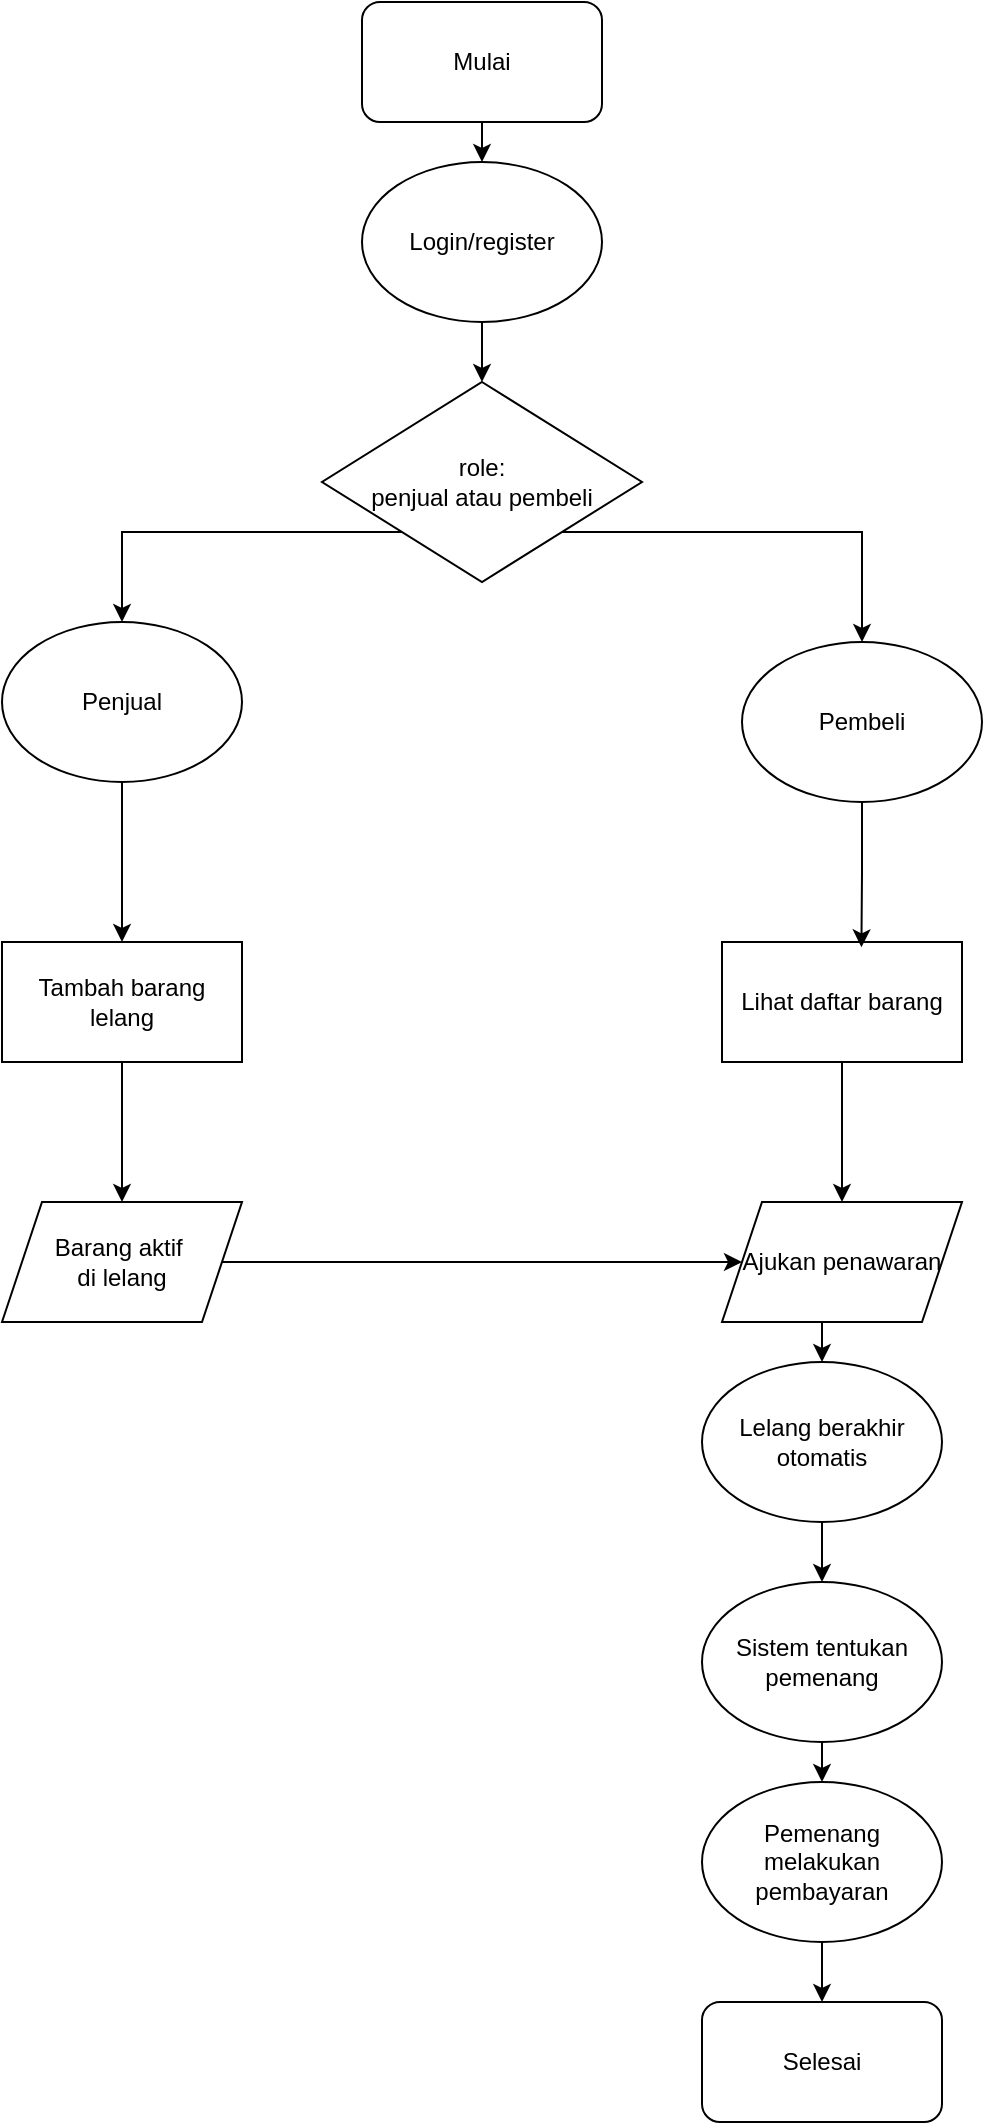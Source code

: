 <mxfile version="28.0.7">
  <diagram name="Page-1" id="JCh5sTHOnHjRY5-BRINA">
    <mxGraphModel dx="1025" dy="425" grid="1" gridSize="10" guides="1" tooltips="1" connect="1" arrows="1" fold="1" page="1" pageScale="1" pageWidth="850" pageHeight="1100" math="0" shadow="0">
      <root>
        <mxCell id="0" />
        <mxCell id="1" parent="0" />
        <mxCell id="P6JfIa1zerB7Pb0dLOE2-5" style="edgeStyle=orthogonalEdgeStyle;rounded=0;orthogonalLoop=1;jettySize=auto;html=1;exitX=0.5;exitY=1;exitDx=0;exitDy=0;entryX=0.5;entryY=0;entryDx=0;entryDy=0;" edge="1" parent="1" source="P6JfIa1zerB7Pb0dLOE2-1" target="P6JfIa1zerB7Pb0dLOE2-3">
          <mxGeometry relative="1" as="geometry" />
        </mxCell>
        <mxCell id="P6JfIa1zerB7Pb0dLOE2-1" value="Mulai" style="rounded=1;whiteSpace=wrap;html=1;" vertex="1" parent="1">
          <mxGeometry x="290" y="30" width="120" height="60" as="geometry" />
        </mxCell>
        <mxCell id="P6JfIa1zerB7Pb0dLOE2-6" style="edgeStyle=orthogonalEdgeStyle;rounded=0;orthogonalLoop=1;jettySize=auto;html=1;exitX=0.5;exitY=1;exitDx=0;exitDy=0;entryX=0.5;entryY=0;entryDx=0;entryDy=0;" edge="1" parent="1" source="P6JfIa1zerB7Pb0dLOE2-3" target="P6JfIa1zerB7Pb0dLOE2-4">
          <mxGeometry relative="1" as="geometry" />
        </mxCell>
        <mxCell id="P6JfIa1zerB7Pb0dLOE2-3" value="Login/register" style="ellipse;whiteSpace=wrap;html=1;" vertex="1" parent="1">
          <mxGeometry x="290" y="110" width="120" height="80" as="geometry" />
        </mxCell>
        <mxCell id="P6JfIa1zerB7Pb0dLOE2-8" style="edgeStyle=orthogonalEdgeStyle;rounded=0;orthogonalLoop=1;jettySize=auto;html=1;exitX=0;exitY=1;exitDx=0;exitDy=0;entryX=0.5;entryY=0;entryDx=0;entryDy=0;" edge="1" parent="1" source="P6JfIa1zerB7Pb0dLOE2-4" target="P6JfIa1zerB7Pb0dLOE2-7">
          <mxGeometry relative="1" as="geometry" />
        </mxCell>
        <mxCell id="P6JfIa1zerB7Pb0dLOE2-12" style="edgeStyle=orthogonalEdgeStyle;rounded=0;orthogonalLoop=1;jettySize=auto;html=1;exitX=1;exitY=1;exitDx=0;exitDy=0;entryX=0.5;entryY=0;entryDx=0;entryDy=0;" edge="1" parent="1" source="P6JfIa1zerB7Pb0dLOE2-4" target="P6JfIa1zerB7Pb0dLOE2-11">
          <mxGeometry relative="1" as="geometry" />
        </mxCell>
        <mxCell id="P6JfIa1zerB7Pb0dLOE2-4" value="role:&lt;div&gt;penjual atau pembeli&lt;/div&gt;" style="rhombus;whiteSpace=wrap;html=1;" vertex="1" parent="1">
          <mxGeometry x="270" y="220" width="160" height="100" as="geometry" />
        </mxCell>
        <mxCell id="P6JfIa1zerB7Pb0dLOE2-15" style="edgeStyle=orthogonalEdgeStyle;rounded=0;orthogonalLoop=1;jettySize=auto;html=1;exitX=0.5;exitY=1;exitDx=0;exitDy=0;entryX=0.5;entryY=0;entryDx=0;entryDy=0;" edge="1" parent="1" source="P6JfIa1zerB7Pb0dLOE2-7" target="P6JfIa1zerB7Pb0dLOE2-14">
          <mxGeometry relative="1" as="geometry" />
        </mxCell>
        <mxCell id="P6JfIa1zerB7Pb0dLOE2-7" value="Penjual" style="ellipse;whiteSpace=wrap;html=1;" vertex="1" parent="1">
          <mxGeometry x="110" y="340" width="120" height="80" as="geometry" />
        </mxCell>
        <mxCell id="P6JfIa1zerB7Pb0dLOE2-11" value="Pembeli" style="ellipse;whiteSpace=wrap;html=1;" vertex="1" parent="1">
          <mxGeometry x="480" y="350" width="120" height="80" as="geometry" />
        </mxCell>
        <mxCell id="P6JfIa1zerB7Pb0dLOE2-20" style="edgeStyle=orthogonalEdgeStyle;rounded=0;orthogonalLoop=1;jettySize=auto;html=1;exitX=0.5;exitY=1;exitDx=0;exitDy=0;entryX=0.5;entryY=0;entryDx=0;entryDy=0;" edge="1" parent="1" source="P6JfIa1zerB7Pb0dLOE2-14" target="P6JfIa1zerB7Pb0dLOE2-18">
          <mxGeometry relative="1" as="geometry" />
        </mxCell>
        <mxCell id="P6JfIa1zerB7Pb0dLOE2-14" value="Tambah barang lelang" style="rounded=0;whiteSpace=wrap;html=1;" vertex="1" parent="1">
          <mxGeometry x="110" y="500" width="120" height="60" as="geometry" />
        </mxCell>
        <mxCell id="P6JfIa1zerB7Pb0dLOE2-22" style="edgeStyle=orthogonalEdgeStyle;rounded=0;orthogonalLoop=1;jettySize=auto;html=1;exitX=0.5;exitY=1;exitDx=0;exitDy=0;entryX=0.5;entryY=0;entryDx=0;entryDy=0;" edge="1" parent="1" source="P6JfIa1zerB7Pb0dLOE2-16" target="P6JfIa1zerB7Pb0dLOE2-19">
          <mxGeometry relative="1" as="geometry" />
        </mxCell>
        <mxCell id="P6JfIa1zerB7Pb0dLOE2-16" value="Lihat daftar barang" style="rounded=0;whiteSpace=wrap;html=1;" vertex="1" parent="1">
          <mxGeometry x="470" y="500" width="120" height="60" as="geometry" />
        </mxCell>
        <mxCell id="P6JfIa1zerB7Pb0dLOE2-17" style="edgeStyle=orthogonalEdgeStyle;rounded=0;orthogonalLoop=1;jettySize=auto;html=1;exitX=0.5;exitY=1;exitDx=0;exitDy=0;entryX=0.581;entryY=0.044;entryDx=0;entryDy=0;entryPerimeter=0;" edge="1" parent="1" source="P6JfIa1zerB7Pb0dLOE2-11" target="P6JfIa1zerB7Pb0dLOE2-16">
          <mxGeometry relative="1" as="geometry" />
        </mxCell>
        <mxCell id="P6JfIa1zerB7Pb0dLOE2-21" style="edgeStyle=orthogonalEdgeStyle;rounded=0;orthogonalLoop=1;jettySize=auto;html=1;exitX=1;exitY=0.5;exitDx=0;exitDy=0;entryX=0;entryY=0.5;entryDx=0;entryDy=0;" edge="1" parent="1" source="P6JfIa1zerB7Pb0dLOE2-18" target="P6JfIa1zerB7Pb0dLOE2-19">
          <mxGeometry relative="1" as="geometry" />
        </mxCell>
        <mxCell id="P6JfIa1zerB7Pb0dLOE2-18" value="Barang aktif&amp;nbsp;&lt;div&gt;di lelang&lt;/div&gt;" style="shape=parallelogram;perimeter=parallelogramPerimeter;whiteSpace=wrap;html=1;fixedSize=1;" vertex="1" parent="1">
          <mxGeometry x="110" y="630" width="120" height="60" as="geometry" />
        </mxCell>
        <mxCell id="P6JfIa1zerB7Pb0dLOE2-29" style="edgeStyle=orthogonalEdgeStyle;rounded=0;orthogonalLoop=1;jettySize=auto;html=1;exitX=0.5;exitY=1;exitDx=0;exitDy=0;entryX=0.5;entryY=0;entryDx=0;entryDy=0;" edge="1" parent="1" source="P6JfIa1zerB7Pb0dLOE2-19" target="P6JfIa1zerB7Pb0dLOE2-23">
          <mxGeometry relative="1" as="geometry" />
        </mxCell>
        <mxCell id="P6JfIa1zerB7Pb0dLOE2-19" value="Ajukan penawaran" style="shape=parallelogram;perimeter=parallelogramPerimeter;whiteSpace=wrap;html=1;fixedSize=1;" vertex="1" parent="1">
          <mxGeometry x="470" y="630" width="120" height="60" as="geometry" />
        </mxCell>
        <mxCell id="P6JfIa1zerB7Pb0dLOE2-30" style="edgeStyle=orthogonalEdgeStyle;rounded=0;orthogonalLoop=1;jettySize=auto;html=1;exitX=0.5;exitY=1;exitDx=0;exitDy=0;entryX=0.5;entryY=0;entryDx=0;entryDy=0;" edge="1" parent="1" source="P6JfIa1zerB7Pb0dLOE2-23" target="P6JfIa1zerB7Pb0dLOE2-24">
          <mxGeometry relative="1" as="geometry" />
        </mxCell>
        <mxCell id="P6JfIa1zerB7Pb0dLOE2-23" value="Lelang berakhir otomatis" style="ellipse;whiteSpace=wrap;html=1;" vertex="1" parent="1">
          <mxGeometry x="460" y="710" width="120" height="80" as="geometry" />
        </mxCell>
        <mxCell id="P6JfIa1zerB7Pb0dLOE2-31" style="edgeStyle=orthogonalEdgeStyle;rounded=0;orthogonalLoop=1;jettySize=auto;html=1;exitX=0.5;exitY=1;exitDx=0;exitDy=0;entryX=0.5;entryY=0;entryDx=0;entryDy=0;" edge="1" parent="1" source="P6JfIa1zerB7Pb0dLOE2-24" target="P6JfIa1zerB7Pb0dLOE2-25">
          <mxGeometry relative="1" as="geometry" />
        </mxCell>
        <mxCell id="P6JfIa1zerB7Pb0dLOE2-24" value="Sistem tentukan pemenang" style="ellipse;whiteSpace=wrap;html=1;" vertex="1" parent="1">
          <mxGeometry x="460" y="820" width="120" height="80" as="geometry" />
        </mxCell>
        <mxCell id="P6JfIa1zerB7Pb0dLOE2-32" style="edgeStyle=orthogonalEdgeStyle;rounded=0;orthogonalLoop=1;jettySize=auto;html=1;exitX=0.5;exitY=1;exitDx=0;exitDy=0;entryX=0.5;entryY=0;entryDx=0;entryDy=0;" edge="1" parent="1" source="P6JfIa1zerB7Pb0dLOE2-25" target="P6JfIa1zerB7Pb0dLOE2-26">
          <mxGeometry relative="1" as="geometry" />
        </mxCell>
        <mxCell id="P6JfIa1zerB7Pb0dLOE2-25" value="Pemenang melakukan pembayaran" style="ellipse;whiteSpace=wrap;html=1;" vertex="1" parent="1">
          <mxGeometry x="460" y="920" width="120" height="80" as="geometry" />
        </mxCell>
        <mxCell id="P6JfIa1zerB7Pb0dLOE2-26" value="Selesai" style="rounded=1;whiteSpace=wrap;html=1;" vertex="1" parent="1">
          <mxGeometry x="460" y="1030" width="120" height="60" as="geometry" />
        </mxCell>
      </root>
    </mxGraphModel>
  </diagram>
</mxfile>
